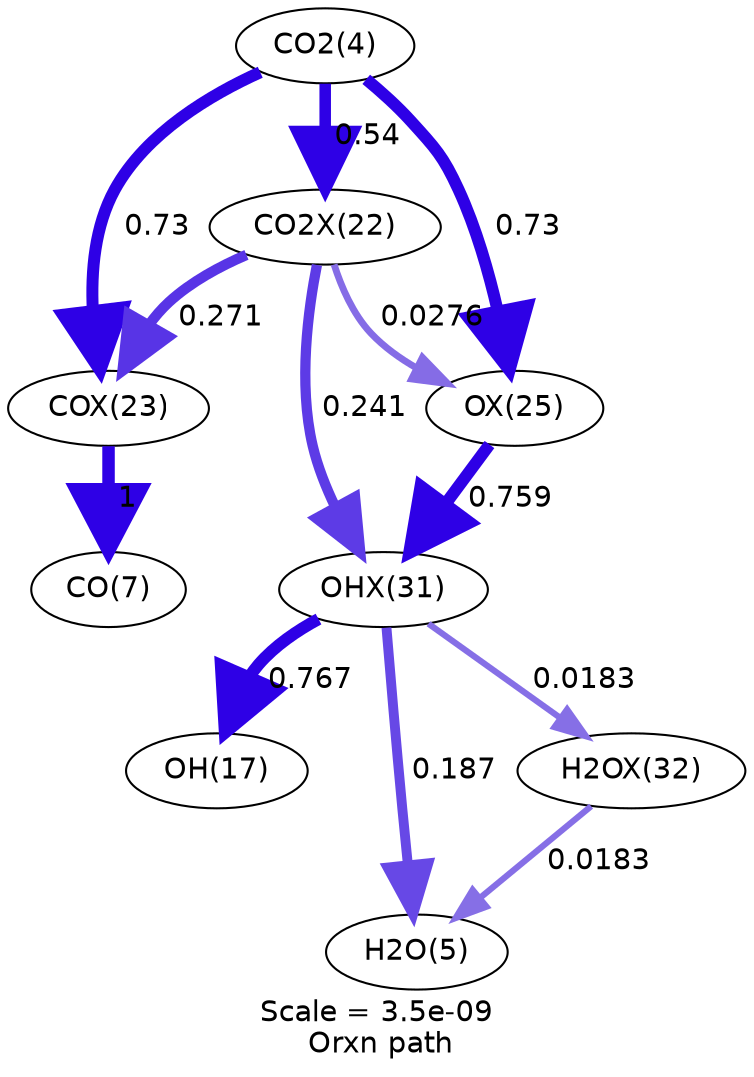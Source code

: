 digraph reaction_paths {
center=1;
s25 -> s2[fontname="Helvetica", penwidth=5.53, arrowsize=2.77, color="0.7, 1.04, 0.9"
, label=" 0.54"];
s25 -> s3[fontname="Helvetica", penwidth=5.76, arrowsize=2.88, color="0.7, 1.23, 0.9"
, label=" 0.73"];
s25 -> s5[fontname="Helvetica", penwidth=5.76, arrowsize=2.88, color="0.7, 1.23, 0.9"
, label=" 0.73"];
s2 -> s3[fontname="Helvetica", penwidth=5.01, arrowsize=2.51, color="0.7, 0.771, 0.9"
, label=" 0.271"];
s2 -> s5[fontname="Helvetica", penwidth=3.29, arrowsize=1.65, color="0.7, 0.528, 0.9"
, label=" 0.0276"];
s2 -> s11[fontname="Helvetica", penwidth=4.93, arrowsize=2.46, color="0.7, 0.741, 0.9"
, label=" 0.241"];
s3 -> s28[fontname="Helvetica", penwidth=6, arrowsize=3, color="0.7, 1.5, 0.9"
, label=" 1"];
s5 -> s11[fontname="Helvetica", penwidth=5.79, arrowsize=2.9, color="0.7, 1.26, 0.9"
, label=" 0.759"];
s11 -> s38[fontname="Helvetica", penwidth=5.8, arrowsize=2.9, color="0.7, 1.27, 0.9"
, label=" 0.767"];
s11 -> s12[fontname="Helvetica", penwidth=2.98, arrowsize=1.49, color="0.7, 0.518, 0.9"
, label=" 0.0183"];
s11 -> s26[fontname="Helvetica", penwidth=4.74, arrowsize=2.37, color="0.7, 0.687, 0.9"
, label=" 0.187"];
s12 -> s26[fontname="Helvetica", penwidth=2.98, arrowsize=1.49, color="0.7, 0.518, 0.9"
, label=" 0.0183"];
s2 [ fontname="Helvetica", label="CO2X(22)"];
s3 [ fontname="Helvetica", label="COX(23)"];
s5 [ fontname="Helvetica", label="OX(25)"];
s11 [ fontname="Helvetica", label="OHX(31)"];
s12 [ fontname="Helvetica", label="H2OX(32)"];
s25 [ fontname="Helvetica", label="CO2(4)"];
s26 [ fontname="Helvetica", label="H2O(5)"];
s28 [ fontname="Helvetica", label="CO(7)"];
s38 [ fontname="Helvetica", label="OH(17)"];
 label = "Scale = 3.5e-09\l Orxn path";
 fontname = "Helvetica";
}
